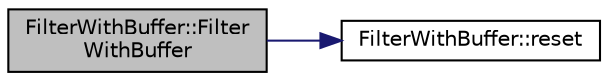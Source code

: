 digraph "FilterWithBuffer::FilterWithBuffer"
{
 // INTERACTIVE_SVG=YES
  edge [fontname="Helvetica",fontsize="10",labelfontname="Helvetica",labelfontsize="10"];
  node [fontname="Helvetica",fontsize="10",shape=record];
  rankdir="LR";
  Node1 [label="FilterWithBuffer::Filter\lWithBuffer",height=0.2,width=0.4,color="black", fillcolor="grey75", style="filled" fontcolor="black"];
  Node1 -> Node2 [color="midnightblue",fontsize="10",style="solid",fontname="Helvetica"];
  Node2 [label="FilterWithBuffer::reset",height=0.2,width=0.4,color="black", fillcolor="white", style="filled",URL="$classFilterWithBuffer.html#a96393c2ffdccdbb1fcddb99d99c53269"];
}
